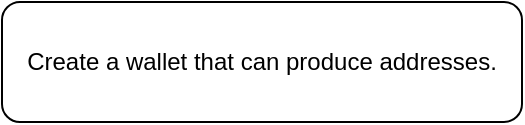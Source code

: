 <mxfile>
    <diagram id="tttUtVW_msXLykgotOAu" name="Page-1">
        <mxGraphModel dx="509" dy="246" grid="1" gridSize="10" guides="1" tooltips="1" connect="1" arrows="1" fold="1" page="1" pageScale="1" pageWidth="850" pageHeight="1100" math="0" shadow="0">
            <root>
                <mxCell id="0"/>
                <mxCell id="1" parent="0"/>
                <mxCell id="18" value="Create a wallet that can produce addresses." style="rounded=1;whiteSpace=wrap;html=1;" vertex="1" parent="1">
                    <mxGeometry x="165" y="30" width="260" height="60" as="geometry"/>
                </mxCell>
            </root>
        </mxGraphModel>
    </diagram>
</mxfile>